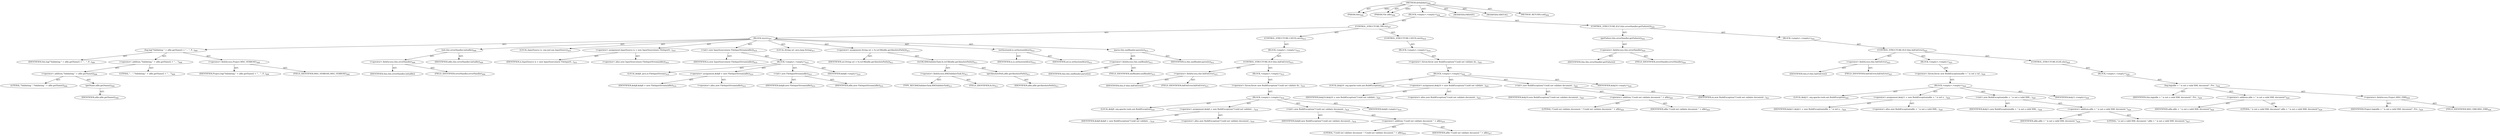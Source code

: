 digraph "doValidate" {  
"111669149713" [label = <(METHOD,doValidate)<SUB>406</SUB>> ]
"115964117000" [label = <(PARAM,this)<SUB>406</SUB>> ]
"115964117029" [label = <(PARAM,File afile)<SUB>406</SUB>> ]
"25769803832" [label = <(BLOCK,&lt;empty&gt;,&lt;empty&gt;)<SUB>406</SUB>> ]
"47244640287" [label = <(CONTROL_STRUCTURE,TRY,try)<SUB>407</SUB>> ]
"25769803833" [label = <(BLOCK,try,try)<SUB>407</SUB>> ]
"30064771305" [label = <(log,log(&quot;Validating &quot; + afile.getName() + &quot;... &quot;, P...)<SUB>408</SUB>> ]
"68719476761" [label = <(IDENTIFIER,this,log(&quot;Validating &quot; + afile.getName() + &quot;... &quot;, P...)<SUB>408</SUB>> ]
"30064771306" [label = <(&lt;operator&gt;.addition,&quot;Validating &quot; + afile.getName() + &quot;... &quot;)<SUB>408</SUB>> ]
"30064771307" [label = <(&lt;operator&gt;.addition,&quot;Validating &quot; + afile.getName())<SUB>408</SUB>> ]
"90194313244" [label = <(LITERAL,&quot;Validating &quot;,&quot;Validating &quot; + afile.getName())<SUB>408</SUB>> ]
"30064771308" [label = <(getName,afile.getName())<SUB>408</SUB>> ]
"68719476924" [label = <(IDENTIFIER,afile,afile.getName())<SUB>408</SUB>> ]
"90194313245" [label = <(LITERAL,&quot;... &quot;,&quot;Validating &quot; + afile.getName() + &quot;... &quot;)<SUB>408</SUB>> ]
"30064771309" [label = <(&lt;operator&gt;.fieldAccess,Project.MSG_VERBOSE)<SUB>408</SUB>> ]
"68719476925" [label = <(IDENTIFIER,Project,log(&quot;Validating &quot; + afile.getName() + &quot;... &quot;, P...)<SUB>408</SUB>> ]
"55834574906" [label = <(FIELD_IDENTIFIER,MSG_VERBOSE,MSG_VERBOSE)<SUB>408</SUB>> ]
"30064771310" [label = <(init,this.errorHandler.init(afile))<SUB>409</SUB>> ]
"30064771311" [label = <(&lt;operator&gt;.fieldAccess,this.errorHandler)<SUB>409</SUB>> ]
"68719476926" [label = <(IDENTIFIER,this,this.errorHandler.init(afile))> ]
"55834574907" [label = <(FIELD_IDENTIFIER,errorHandler,errorHandler)<SUB>409</SUB>> ]
"68719476927" [label = <(IDENTIFIER,afile,this.errorHandler.init(afile))<SUB>409</SUB>> ]
"94489280535" [label = <(LOCAL,InputSource is: org.xml.sax.InputSource)<SUB>410</SUB>> ]
"30064771312" [label = <(&lt;operator&gt;.assignment,InputSource is = new InputSource(new FileInputS...)<SUB>410</SUB>> ]
"68719476928" [label = <(IDENTIFIER,is,InputSource is = new InputSource(new FileInputS...)<SUB>410</SUB>> ]
"30064771313" [label = <(&lt;operator&gt;.alloc,new InputSource(new FileInputStream(afile)))<SUB>410</SUB>> ]
"30064771314" [label = <(&lt;init&gt;,new InputSource(new FileInputStream(afile)))<SUB>410</SUB>> ]
"68719476929" [label = <(IDENTIFIER,is,new InputSource(new FileInputStream(afile)))<SUB>410</SUB>> ]
"25769803834" [label = <(BLOCK,&lt;empty&gt;,&lt;empty&gt;)<SUB>410</SUB>> ]
"94489280536" [label = <(LOCAL,$obj8: java.io.FileInputStream)<SUB>410</SUB>> ]
"30064771315" [label = <(&lt;operator&gt;.assignment,$obj8 = new FileInputStream(afile))<SUB>410</SUB>> ]
"68719476930" [label = <(IDENTIFIER,$obj8,$obj8 = new FileInputStream(afile))<SUB>410</SUB>> ]
"30064771316" [label = <(&lt;operator&gt;.alloc,new FileInputStream(afile))<SUB>410</SUB>> ]
"30064771317" [label = <(&lt;init&gt;,new FileInputStream(afile))<SUB>410</SUB>> ]
"68719476931" [label = <(IDENTIFIER,$obj8,new FileInputStream(afile))<SUB>410</SUB>> ]
"68719476932" [label = <(IDENTIFIER,afile,new FileInputStream(afile))<SUB>410</SUB>> ]
"68719476933" [label = <(IDENTIFIER,$obj8,&lt;empty&gt;)<SUB>410</SUB>> ]
"94489280537" [label = <(LOCAL,String uri: java.lang.String)<SUB>411</SUB>> ]
"30064771318" [label = <(&lt;operator&gt;.assignment,String uri = fu.toURI(afile.getAbsolutePath()))<SUB>411</SUB>> ]
"68719476934" [label = <(IDENTIFIER,uri,String uri = fu.toURI(afile.getAbsolutePath()))<SUB>411</SUB>> ]
"30064771319" [label = <(toURI,XMLValidateTask.fu.toURI(afile.getAbsolutePath()))<SUB>411</SUB>> ]
"30064771320" [label = <(&lt;operator&gt;.fieldAccess,XMLValidateTask.fu)<SUB>411</SUB>> ]
"180388626443" [label = <(TYPE_REF,XMLValidateTask,XMLValidateTask)<SUB>411</SUB>> ]
"55834574908" [label = <(FIELD_IDENTIFIER,fu,fu)<SUB>411</SUB>> ]
"30064771321" [label = <(getAbsolutePath,afile.getAbsolutePath())<SUB>411</SUB>> ]
"68719476935" [label = <(IDENTIFIER,afile,afile.getAbsolutePath())<SUB>411</SUB>> ]
"30064771322" [label = <(setSystemId,is.setSystemId(uri))<SUB>412</SUB>> ]
"68719476936" [label = <(IDENTIFIER,is,is.setSystemId(uri))<SUB>412</SUB>> ]
"68719476937" [label = <(IDENTIFIER,uri,is.setSystemId(uri))<SUB>412</SUB>> ]
"30064771323" [label = <(parse,this.xmlReader.parse(is))<SUB>413</SUB>> ]
"30064771324" [label = <(&lt;operator&gt;.fieldAccess,this.xmlReader)<SUB>413</SUB>> ]
"68719476938" [label = <(IDENTIFIER,this,this.xmlReader.parse(is))> ]
"55834574909" [label = <(FIELD_IDENTIFIER,xmlReader,xmlReader)<SUB>413</SUB>> ]
"68719476939" [label = <(IDENTIFIER,is,this.xmlReader.parse(is))<SUB>413</SUB>> ]
"47244640288" [label = <(CONTROL_STRUCTURE,CATCH,catch)<SUB>414</SUB>> ]
"25769803835" [label = <(BLOCK,&lt;empty&gt;,&lt;empty&gt;)<SUB>414</SUB>> ]
"47244640289" [label = <(CONTROL_STRUCTURE,IF,if (this.failOnError))<SUB>415</SUB>> ]
"30064771325" [label = <(&lt;operator&gt;.fieldAccess,this.failOnError)<SUB>415</SUB>> ]
"68719476940" [label = <(IDENTIFIER,this,if (this.failOnError))> ]
"55834574910" [label = <(FIELD_IDENTIFIER,failOnError,failOnError)<SUB>415</SUB>> ]
"25769803836" [label = <(BLOCK,&lt;empty&gt;,&lt;empty&gt;)<SUB>415</SUB>> ]
"30064771326" [label = <(&lt;operator&gt;.throw,throw new BuildException(&quot;Could not validate do...)<SUB>416</SUB>> ]
"25769803837" [label = <(BLOCK,&lt;empty&gt;,&lt;empty&gt;)<SUB>416</SUB>> ]
"94489280538" [label = <(LOCAL,$obj9: org.apache.tools.ant.BuildException)<SUB>416</SUB>> ]
"30064771327" [label = <(&lt;operator&gt;.assignment,$obj9 = new BuildException(&quot;Could not validate ...)<SUB>416</SUB>> ]
"68719476941" [label = <(IDENTIFIER,$obj9,$obj9 = new BuildException(&quot;Could not validate ...)<SUB>416</SUB>> ]
"30064771328" [label = <(&lt;operator&gt;.alloc,new BuildException(&quot;Could not validate document...)<SUB>416</SUB>> ]
"30064771329" [label = <(&lt;init&gt;,new BuildException(&quot;Could not validate document...)<SUB>416</SUB>> ]
"68719476942" [label = <(IDENTIFIER,$obj9,new BuildException(&quot;Could not validate document...)<SUB>416</SUB>> ]
"30064771330" [label = <(&lt;operator&gt;.addition,&quot;Could not validate document &quot; + afile)<SUB>416</SUB>> ]
"90194313246" [label = <(LITERAL,&quot;Could not validate document &quot;,&quot;Could not validate document &quot; + afile)<SUB>416</SUB>> ]
"68719476943" [label = <(IDENTIFIER,afile,&quot;Could not validate document &quot; + afile)<SUB>417</SUB>> ]
"68719476944" [label = <(IDENTIFIER,$obj9,&lt;empty&gt;)<SUB>416</SUB>> ]
"47244640290" [label = <(CONTROL_STRUCTURE,CATCH,catch)<SUB>419</SUB>> ]
"25769803838" [label = <(BLOCK,&lt;empty&gt;,&lt;empty&gt;)<SUB>419</SUB>> ]
"30064771331" [label = <(&lt;operator&gt;.throw,throw new BuildException(&quot;Could not validate do...)<SUB>420</SUB>> ]
"25769803839" [label = <(BLOCK,&lt;empty&gt;,&lt;empty&gt;)<SUB>420</SUB>> ]
"94489280539" [label = <(LOCAL,$obj10: org.apache.tools.ant.BuildException)<SUB>420</SUB>> ]
"30064771332" [label = <(&lt;operator&gt;.assignment,$obj10 = new BuildException(&quot;Could not validate...)<SUB>420</SUB>> ]
"68719476945" [label = <(IDENTIFIER,$obj10,$obj10 = new BuildException(&quot;Could not validate...)<SUB>420</SUB>> ]
"30064771333" [label = <(&lt;operator&gt;.alloc,new BuildException(&quot;Could not validate document...)<SUB>420</SUB>> ]
"30064771334" [label = <(&lt;init&gt;,new BuildException(&quot;Could not validate document...)<SUB>420</SUB>> ]
"68719476946" [label = <(IDENTIFIER,$obj10,new BuildException(&quot;Could not validate document...)<SUB>420</SUB>> ]
"30064771335" [label = <(&lt;operator&gt;.addition,&quot;Could not validate document &quot; + afile)<SUB>420</SUB>> ]
"90194313247" [label = <(LITERAL,&quot;Could not validate document &quot;,&quot;Could not validate document &quot; + afile)<SUB>420</SUB>> ]
"68719476947" [label = <(IDENTIFIER,afile,&quot;Could not validate document &quot; + afile)<SUB>420</SUB>> ]
"68719476948" [label = <(IDENTIFIER,ex,new BuildException(&quot;Could not validate document...)<SUB>421</SUB>> ]
"68719476949" [label = <(IDENTIFIER,$obj10,&lt;empty&gt;)<SUB>420</SUB>> ]
"47244640291" [label = <(CONTROL_STRUCTURE,IF,if (this.errorHandler.getFailure()))<SUB>424</SUB>> ]
"30064771336" [label = <(getFailure,this.errorHandler.getFailure())<SUB>424</SUB>> ]
"30064771337" [label = <(&lt;operator&gt;.fieldAccess,this.errorHandler)<SUB>424</SUB>> ]
"68719476950" [label = <(IDENTIFIER,this,this.errorHandler.getFailure())> ]
"55834574911" [label = <(FIELD_IDENTIFIER,errorHandler,errorHandler)<SUB>424</SUB>> ]
"25769803840" [label = <(BLOCK,&lt;empty&gt;,&lt;empty&gt;)<SUB>424</SUB>> ]
"47244640292" [label = <(CONTROL_STRUCTURE,IF,if (this.failOnError))<SUB>425</SUB>> ]
"30064771338" [label = <(&lt;operator&gt;.fieldAccess,this.failOnError)<SUB>425</SUB>> ]
"68719476951" [label = <(IDENTIFIER,this,if (this.failOnError))> ]
"55834574912" [label = <(FIELD_IDENTIFIER,failOnError,failOnError)<SUB>425</SUB>> ]
"25769803841" [label = <(BLOCK,&lt;empty&gt;,&lt;empty&gt;)<SUB>425</SUB>> ]
"30064771339" [label = <(&lt;operator&gt;.throw,throw new BuildException(afile + &quot; is not a val...)<SUB>426</SUB>> ]
"25769803842" [label = <(BLOCK,&lt;empty&gt;,&lt;empty&gt;)<SUB>426</SUB>> ]
"94489280540" [label = <(LOCAL,$obj11: org.apache.tools.ant.BuildException)<SUB>426</SUB>> ]
"30064771340" [label = <(&lt;operator&gt;.assignment,$obj11 = new BuildException(afile + &quot; is not a ...)<SUB>426</SUB>> ]
"68719476952" [label = <(IDENTIFIER,$obj11,$obj11 = new BuildException(afile + &quot; is not a ...)<SUB>426</SUB>> ]
"30064771341" [label = <(&lt;operator&gt;.alloc,new BuildException(afile + &quot; is not a valid XML...)<SUB>426</SUB>> ]
"30064771342" [label = <(&lt;init&gt;,new BuildException(afile + &quot; is not a valid XML...)<SUB>426</SUB>> ]
"68719476953" [label = <(IDENTIFIER,$obj11,new BuildException(afile + &quot; is not a valid XML...)<SUB>426</SUB>> ]
"30064771343" [label = <(&lt;operator&gt;.addition,afile + &quot; is not a valid XML document.&quot;)<SUB>426</SUB>> ]
"68719476954" [label = <(IDENTIFIER,afile,afile + &quot; is not a valid XML document.&quot;)<SUB>426</SUB>> ]
"90194313248" [label = <(LITERAL,&quot; is not a valid XML document.&quot;,afile + &quot; is not a valid XML document.&quot;)<SUB>427</SUB>> ]
"68719476955" [label = <(IDENTIFIER,$obj11,&lt;empty&gt;)<SUB>426</SUB>> ]
"47244640293" [label = <(CONTROL_STRUCTURE,ELSE,else)<SUB>428</SUB>> ]
"25769803843" [label = <(BLOCK,&lt;empty&gt;,&lt;empty&gt;)<SUB>428</SUB>> ]
"30064771344" [label = <(log,log(afile + &quot; is not a valid XML document&quot;, Pro...)<SUB>429</SUB>> ]
"68719476762" [label = <(IDENTIFIER,this,log(afile + &quot; is not a valid XML document&quot;, Pro...)<SUB>429</SUB>> ]
"30064771345" [label = <(&lt;operator&gt;.addition,afile + &quot; is not a valid XML document&quot;)<SUB>429</SUB>> ]
"68719476956" [label = <(IDENTIFIER,afile,afile + &quot; is not a valid XML document&quot;)<SUB>429</SUB>> ]
"90194313249" [label = <(LITERAL,&quot; is not a valid XML document&quot;,afile + &quot; is not a valid XML document&quot;)<SUB>429</SUB>> ]
"30064771346" [label = <(&lt;operator&gt;.fieldAccess,Project.MSG_ERR)<SUB>429</SUB>> ]
"68719476957" [label = <(IDENTIFIER,Project,log(afile + &quot; is not a valid XML document&quot;, Pro...)<SUB>429</SUB>> ]
"55834574913" [label = <(FIELD_IDENTIFIER,MSG_ERR,MSG_ERR)<SUB>429</SUB>> ]
"133143986225" [label = <(MODIFIER,PRIVATE)> ]
"133143986226" [label = <(MODIFIER,VIRTUAL)> ]
"128849018897" [label = <(METHOD_RETURN,void)<SUB>406</SUB>> ]
  "111669149713" -> "115964117000"  [ label = "AST: "] 
  "111669149713" -> "115964117029"  [ label = "AST: "] 
  "111669149713" -> "25769803832"  [ label = "AST: "] 
  "111669149713" -> "133143986225"  [ label = "AST: "] 
  "111669149713" -> "133143986226"  [ label = "AST: "] 
  "111669149713" -> "128849018897"  [ label = "AST: "] 
  "25769803832" -> "47244640287"  [ label = "AST: "] 
  "25769803832" -> "47244640291"  [ label = "AST: "] 
  "47244640287" -> "25769803833"  [ label = "AST: "] 
  "47244640287" -> "47244640288"  [ label = "AST: "] 
  "47244640287" -> "47244640290"  [ label = "AST: "] 
  "25769803833" -> "30064771305"  [ label = "AST: "] 
  "25769803833" -> "30064771310"  [ label = "AST: "] 
  "25769803833" -> "94489280535"  [ label = "AST: "] 
  "25769803833" -> "30064771312"  [ label = "AST: "] 
  "25769803833" -> "30064771314"  [ label = "AST: "] 
  "25769803833" -> "94489280537"  [ label = "AST: "] 
  "25769803833" -> "30064771318"  [ label = "AST: "] 
  "25769803833" -> "30064771322"  [ label = "AST: "] 
  "25769803833" -> "30064771323"  [ label = "AST: "] 
  "30064771305" -> "68719476761"  [ label = "AST: "] 
  "30064771305" -> "30064771306"  [ label = "AST: "] 
  "30064771305" -> "30064771309"  [ label = "AST: "] 
  "30064771306" -> "30064771307"  [ label = "AST: "] 
  "30064771306" -> "90194313245"  [ label = "AST: "] 
  "30064771307" -> "90194313244"  [ label = "AST: "] 
  "30064771307" -> "30064771308"  [ label = "AST: "] 
  "30064771308" -> "68719476924"  [ label = "AST: "] 
  "30064771309" -> "68719476925"  [ label = "AST: "] 
  "30064771309" -> "55834574906"  [ label = "AST: "] 
  "30064771310" -> "30064771311"  [ label = "AST: "] 
  "30064771310" -> "68719476927"  [ label = "AST: "] 
  "30064771311" -> "68719476926"  [ label = "AST: "] 
  "30064771311" -> "55834574907"  [ label = "AST: "] 
  "30064771312" -> "68719476928"  [ label = "AST: "] 
  "30064771312" -> "30064771313"  [ label = "AST: "] 
  "30064771314" -> "68719476929"  [ label = "AST: "] 
  "30064771314" -> "25769803834"  [ label = "AST: "] 
  "25769803834" -> "94489280536"  [ label = "AST: "] 
  "25769803834" -> "30064771315"  [ label = "AST: "] 
  "25769803834" -> "30064771317"  [ label = "AST: "] 
  "25769803834" -> "68719476933"  [ label = "AST: "] 
  "30064771315" -> "68719476930"  [ label = "AST: "] 
  "30064771315" -> "30064771316"  [ label = "AST: "] 
  "30064771317" -> "68719476931"  [ label = "AST: "] 
  "30064771317" -> "68719476932"  [ label = "AST: "] 
  "30064771318" -> "68719476934"  [ label = "AST: "] 
  "30064771318" -> "30064771319"  [ label = "AST: "] 
  "30064771319" -> "30064771320"  [ label = "AST: "] 
  "30064771319" -> "30064771321"  [ label = "AST: "] 
  "30064771320" -> "180388626443"  [ label = "AST: "] 
  "30064771320" -> "55834574908"  [ label = "AST: "] 
  "30064771321" -> "68719476935"  [ label = "AST: "] 
  "30064771322" -> "68719476936"  [ label = "AST: "] 
  "30064771322" -> "68719476937"  [ label = "AST: "] 
  "30064771323" -> "30064771324"  [ label = "AST: "] 
  "30064771323" -> "68719476939"  [ label = "AST: "] 
  "30064771324" -> "68719476938"  [ label = "AST: "] 
  "30064771324" -> "55834574909"  [ label = "AST: "] 
  "47244640288" -> "25769803835"  [ label = "AST: "] 
  "25769803835" -> "47244640289"  [ label = "AST: "] 
  "47244640289" -> "30064771325"  [ label = "AST: "] 
  "47244640289" -> "25769803836"  [ label = "AST: "] 
  "30064771325" -> "68719476940"  [ label = "AST: "] 
  "30064771325" -> "55834574910"  [ label = "AST: "] 
  "25769803836" -> "30064771326"  [ label = "AST: "] 
  "30064771326" -> "25769803837"  [ label = "AST: "] 
  "25769803837" -> "94489280538"  [ label = "AST: "] 
  "25769803837" -> "30064771327"  [ label = "AST: "] 
  "25769803837" -> "30064771329"  [ label = "AST: "] 
  "25769803837" -> "68719476944"  [ label = "AST: "] 
  "30064771327" -> "68719476941"  [ label = "AST: "] 
  "30064771327" -> "30064771328"  [ label = "AST: "] 
  "30064771329" -> "68719476942"  [ label = "AST: "] 
  "30064771329" -> "30064771330"  [ label = "AST: "] 
  "30064771330" -> "90194313246"  [ label = "AST: "] 
  "30064771330" -> "68719476943"  [ label = "AST: "] 
  "47244640290" -> "25769803838"  [ label = "AST: "] 
  "25769803838" -> "30064771331"  [ label = "AST: "] 
  "30064771331" -> "25769803839"  [ label = "AST: "] 
  "25769803839" -> "94489280539"  [ label = "AST: "] 
  "25769803839" -> "30064771332"  [ label = "AST: "] 
  "25769803839" -> "30064771334"  [ label = "AST: "] 
  "25769803839" -> "68719476949"  [ label = "AST: "] 
  "30064771332" -> "68719476945"  [ label = "AST: "] 
  "30064771332" -> "30064771333"  [ label = "AST: "] 
  "30064771334" -> "68719476946"  [ label = "AST: "] 
  "30064771334" -> "30064771335"  [ label = "AST: "] 
  "30064771334" -> "68719476948"  [ label = "AST: "] 
  "30064771335" -> "90194313247"  [ label = "AST: "] 
  "30064771335" -> "68719476947"  [ label = "AST: "] 
  "47244640291" -> "30064771336"  [ label = "AST: "] 
  "47244640291" -> "25769803840"  [ label = "AST: "] 
  "30064771336" -> "30064771337"  [ label = "AST: "] 
  "30064771337" -> "68719476950"  [ label = "AST: "] 
  "30064771337" -> "55834574911"  [ label = "AST: "] 
  "25769803840" -> "47244640292"  [ label = "AST: "] 
  "47244640292" -> "30064771338"  [ label = "AST: "] 
  "47244640292" -> "25769803841"  [ label = "AST: "] 
  "47244640292" -> "47244640293"  [ label = "AST: "] 
  "30064771338" -> "68719476951"  [ label = "AST: "] 
  "30064771338" -> "55834574912"  [ label = "AST: "] 
  "25769803841" -> "30064771339"  [ label = "AST: "] 
  "30064771339" -> "25769803842"  [ label = "AST: "] 
  "25769803842" -> "94489280540"  [ label = "AST: "] 
  "25769803842" -> "30064771340"  [ label = "AST: "] 
  "25769803842" -> "30064771342"  [ label = "AST: "] 
  "25769803842" -> "68719476955"  [ label = "AST: "] 
  "30064771340" -> "68719476952"  [ label = "AST: "] 
  "30064771340" -> "30064771341"  [ label = "AST: "] 
  "30064771342" -> "68719476953"  [ label = "AST: "] 
  "30064771342" -> "30064771343"  [ label = "AST: "] 
  "30064771343" -> "68719476954"  [ label = "AST: "] 
  "30064771343" -> "90194313248"  [ label = "AST: "] 
  "47244640293" -> "25769803843"  [ label = "AST: "] 
  "25769803843" -> "30064771344"  [ label = "AST: "] 
  "30064771344" -> "68719476762"  [ label = "AST: "] 
  "30064771344" -> "30064771345"  [ label = "AST: "] 
  "30064771344" -> "30064771346"  [ label = "AST: "] 
  "30064771345" -> "68719476956"  [ label = "AST: "] 
  "30064771345" -> "90194313249"  [ label = "AST: "] 
  "30064771346" -> "68719476957"  [ label = "AST: "] 
  "30064771346" -> "55834574913"  [ label = "AST: "] 
  "111669149713" -> "115964117000"  [ label = "DDG: "] 
  "111669149713" -> "115964117029"  [ label = "DDG: "] 
}
